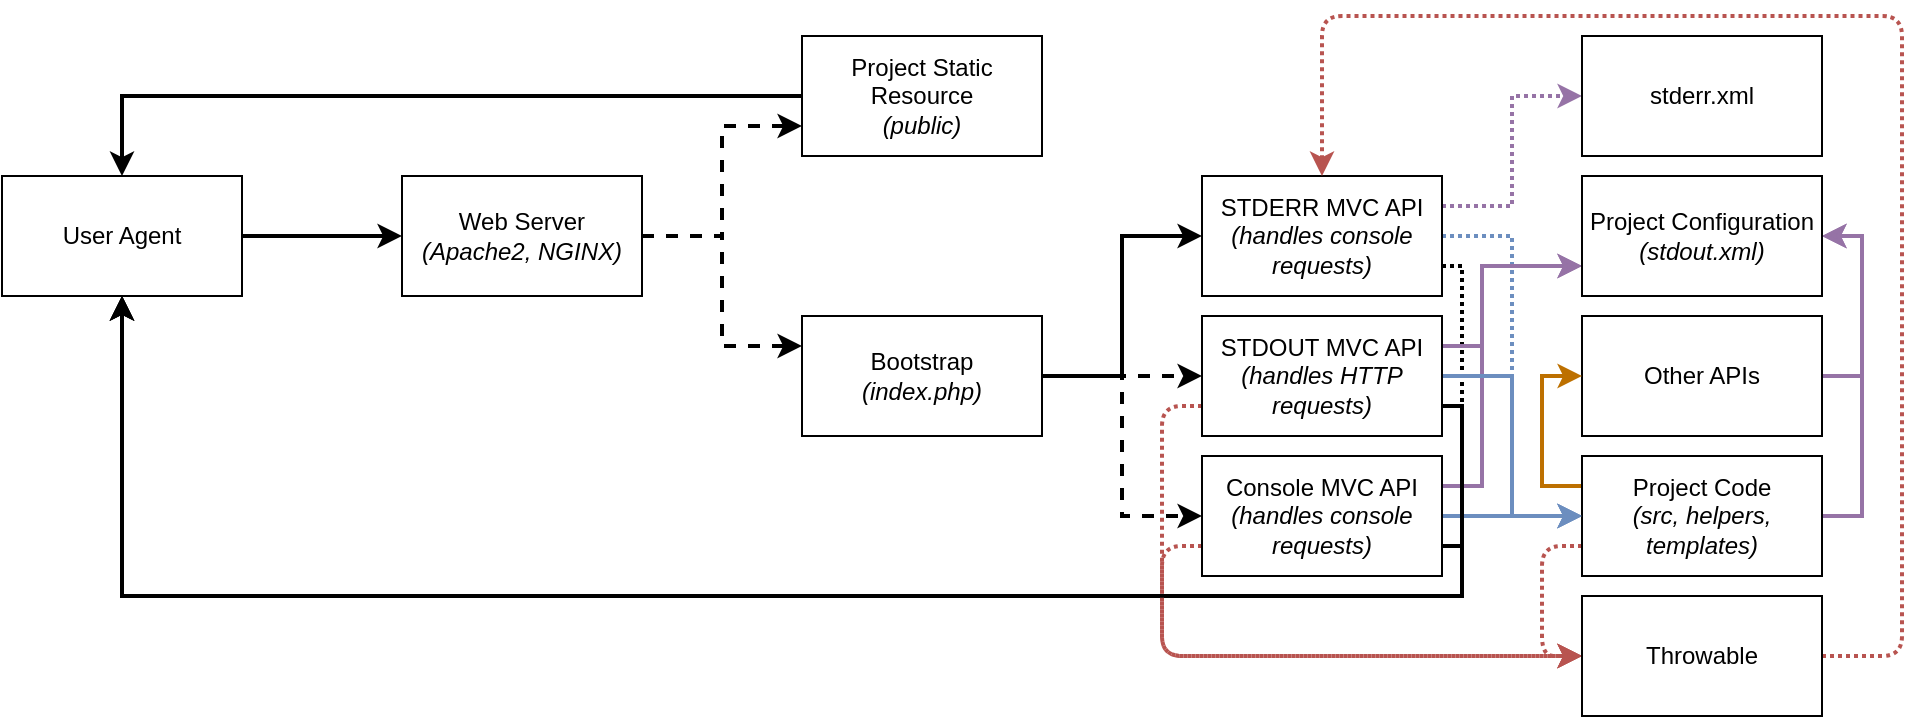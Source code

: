 <mxfile version="14.9.7" type="github">
  <diagram id="k8V1FHeuYOahhnjM_gpQ" name="Page-1">
    <mxGraphModel dx="1350" dy="806" grid="1" gridSize="10" guides="1" tooltips="1" connect="1" arrows="1" fold="1" page="1" pageScale="1" pageWidth="1400" pageHeight="850" math="0" shadow="0">
      <root>
        <mxCell id="0" />
        <mxCell id="1" parent="0" />
        <mxCell id="eG65t0117uK8j9WmcHrF-7" style="edgeStyle=orthogonalEdgeStyle;rounded=0;orthogonalLoop=1;jettySize=auto;html=1;exitX=1;exitY=0.5;exitDx=0;exitDy=0;entryX=0;entryY=0.5;entryDx=0;entryDy=0;strokeWidth=2;" parent="1" source="eG65t0117uK8j9WmcHrF-1" target="eG65t0117uK8j9WmcHrF-2" edge="1">
          <mxGeometry relative="1" as="geometry" />
        </mxCell>
        <mxCell id="eG65t0117uK8j9WmcHrF-1" value="User Agent" style="rounded=0;whiteSpace=wrap;html=1;" parent="1" vertex="1">
          <mxGeometry x="40" y="310" width="120" height="60" as="geometry" />
        </mxCell>
        <mxCell id="eG65t0117uK8j9WmcHrF-8" style="edgeStyle=orthogonalEdgeStyle;rounded=0;orthogonalLoop=1;jettySize=auto;html=1;exitX=1;exitY=0.5;exitDx=0;exitDy=0;entryX=0;entryY=0.75;entryDx=0;entryDy=0;dashed=1;strokeWidth=2;" parent="1" source="eG65t0117uK8j9WmcHrF-2" target="eG65t0117uK8j9WmcHrF-5" edge="1">
          <mxGeometry relative="1" as="geometry" />
        </mxCell>
        <mxCell id="eG65t0117uK8j9WmcHrF-11" style="edgeStyle=orthogonalEdgeStyle;rounded=0;orthogonalLoop=1;jettySize=auto;html=1;exitX=1;exitY=0.5;exitDx=0;exitDy=0;entryX=0;entryY=0.25;entryDx=0;entryDy=0;dashed=1;strokeWidth=2;" parent="1" source="eG65t0117uK8j9WmcHrF-2" target="eG65t0117uK8j9WmcHrF-4" edge="1">
          <mxGeometry relative="1" as="geometry" />
        </mxCell>
        <mxCell id="eG65t0117uK8j9WmcHrF-2" value="Web Server&lt;br&gt;&lt;i&gt;(Apache2, NGINX)&lt;/i&gt;" style="rounded=0;whiteSpace=wrap;html=1;" parent="1" vertex="1">
          <mxGeometry x="240" y="310" width="120" height="60" as="geometry" />
        </mxCell>
        <mxCell id="eG65t0117uK8j9WmcHrF-16" style="edgeStyle=orthogonalEdgeStyle;rounded=0;orthogonalLoop=1;jettySize=auto;html=1;exitX=1;exitY=0.5;exitDx=0;exitDy=0;entryX=0;entryY=0.5;entryDx=0;entryDy=0;strokeWidth=2;" parent="1" source="eG65t0117uK8j9WmcHrF-4" target="eG65t0117uK8j9WmcHrF-14" edge="1">
          <mxGeometry relative="1" as="geometry" />
        </mxCell>
        <mxCell id="eG65t0117uK8j9WmcHrF-19" style="edgeStyle=orthogonalEdgeStyle;rounded=0;orthogonalLoop=1;jettySize=auto;html=1;exitX=1;exitY=0.5;exitDx=0;exitDy=0;entryX=0;entryY=0.5;entryDx=0;entryDy=0;dashed=1;strokeWidth=2;" parent="1" source="eG65t0117uK8j9WmcHrF-4" target="eG65t0117uK8j9WmcHrF-18" edge="1">
          <mxGeometry relative="1" as="geometry" />
        </mxCell>
        <mxCell id="eG65t0117uK8j9WmcHrF-26" style="edgeStyle=orthogonalEdgeStyle;rounded=0;orthogonalLoop=1;jettySize=auto;html=1;exitX=1;exitY=0.5;exitDx=0;exitDy=0;entryX=0;entryY=0.5;entryDx=0;entryDy=0;dashed=1;strokeWidth=2;" parent="1" source="eG65t0117uK8j9WmcHrF-4" target="eG65t0117uK8j9WmcHrF-25" edge="1">
          <mxGeometry relative="1" as="geometry" />
        </mxCell>
        <mxCell id="eG65t0117uK8j9WmcHrF-4" value="Bootstrap&lt;br&gt;&lt;i&gt;(index.php)&lt;/i&gt;" style="rounded=0;whiteSpace=wrap;html=1;" parent="1" vertex="1">
          <mxGeometry x="440" y="380" width="120" height="60" as="geometry" />
        </mxCell>
        <mxCell id="eG65t0117uK8j9WmcHrF-6" style="edgeStyle=orthogonalEdgeStyle;rounded=0;orthogonalLoop=1;jettySize=auto;html=1;exitX=0;exitY=0.5;exitDx=0;exitDy=0;entryX=0.5;entryY=0;entryDx=0;entryDy=0;strokeWidth=2;" parent="1" source="eG65t0117uK8j9WmcHrF-5" target="eG65t0117uK8j9WmcHrF-1" edge="1">
          <mxGeometry relative="1" as="geometry" />
        </mxCell>
        <mxCell id="eG65t0117uK8j9WmcHrF-5" value="Project Static Resource&lt;br&gt;&lt;i&gt;(public)&lt;/i&gt;" style="rounded=0;whiteSpace=wrap;html=1;" parent="1" vertex="1">
          <mxGeometry x="440" y="240" width="120" height="60" as="geometry" />
        </mxCell>
        <mxCell id="Oaxrvcwu_Jan7RQWWpaE-22" style="edgeStyle=orthogonalEdgeStyle;rounded=0;orthogonalLoop=1;jettySize=auto;html=1;exitX=1;exitY=0.75;exitDx=0;exitDy=0;entryX=0.5;entryY=1;entryDx=0;entryDy=0;strokeWidth=2;dashed=1;dashPattern=1 1;" edge="1" parent="1" source="eG65t0117uK8j9WmcHrF-14" target="eG65t0117uK8j9WmcHrF-1">
          <mxGeometry relative="1" as="geometry">
            <Array as="points">
              <mxPoint x="770" y="355" />
              <mxPoint x="770" y="520" />
              <mxPoint x="100" y="520" />
            </Array>
          </mxGeometry>
        </mxCell>
        <mxCell id="Oaxrvcwu_Jan7RQWWpaE-23" style="edgeStyle=orthogonalEdgeStyle;rounded=0;orthogonalLoop=1;jettySize=auto;html=1;exitX=1;exitY=0.5;exitDx=0;exitDy=0;entryX=0;entryY=0.5;entryDx=0;entryDy=0;dashed=1;dashPattern=1 1;strokeWidth=2;strokeColor=#6C8EBF;" edge="1" parent="1" source="eG65t0117uK8j9WmcHrF-14" target="eG65t0117uK8j9WmcHrF-22">
          <mxGeometry relative="1" as="geometry" />
        </mxCell>
        <mxCell id="Oaxrvcwu_Jan7RQWWpaE-24" style="edgeStyle=orthogonalEdgeStyle;rounded=0;orthogonalLoop=1;jettySize=auto;html=1;exitX=1;exitY=0.25;exitDx=0;exitDy=0;entryX=0;entryY=0.5;entryDx=0;entryDy=0;dashed=1;dashPattern=1 1;strokeWidth=2;strokeColor=#9673A6;" edge="1" parent="1" source="eG65t0117uK8j9WmcHrF-14" target="eG65t0117uK8j9WmcHrF-21">
          <mxGeometry relative="1" as="geometry" />
        </mxCell>
        <mxCell id="eG65t0117uK8j9WmcHrF-14" value="STDERR MVC API&lt;br&gt;&lt;i&gt;(handles console requests)&lt;/i&gt;" style="rounded=0;whiteSpace=wrap;html=1;" parent="1" vertex="1">
          <mxGeometry x="640" y="310" width="120" height="60" as="geometry" />
        </mxCell>
        <mxCell id="Oaxrvcwu_Jan7RQWWpaE-3" style="edgeStyle=orthogonalEdgeStyle;rounded=0;orthogonalLoop=1;jettySize=auto;html=1;exitX=1;exitY=0.25;exitDx=0;exitDy=0;entryX=0;entryY=0.75;entryDx=0;entryDy=0;fillColor=#e1d5e7;strokeColor=#9673a6;strokeWidth=2;" edge="1" parent="1" source="eG65t0117uK8j9WmcHrF-18" target="eG65t0117uK8j9WmcHrF-27">
          <mxGeometry relative="1" as="geometry">
            <Array as="points">
              <mxPoint x="780" y="465" />
              <mxPoint x="780" y="355" />
            </Array>
          </mxGeometry>
        </mxCell>
        <mxCell id="Oaxrvcwu_Jan7RQWWpaE-7" style="edgeStyle=orthogonalEdgeStyle;rounded=0;orthogonalLoop=1;jettySize=auto;html=1;exitX=1;exitY=0.5;exitDx=0;exitDy=0;fillColor=#dae8fc;strokeColor=#6c8ebf;strokeWidth=2;" edge="1" parent="1" source="eG65t0117uK8j9WmcHrF-18">
          <mxGeometry relative="1" as="geometry">
            <mxPoint x="830" y="480" as="targetPoint" />
          </mxGeometry>
        </mxCell>
        <mxCell id="Oaxrvcwu_Jan7RQWWpaE-10" style="edgeStyle=orthogonalEdgeStyle;rounded=0;orthogonalLoop=1;jettySize=auto;html=1;exitX=1;exitY=0.75;exitDx=0;exitDy=0;entryX=0.5;entryY=1;entryDx=0;entryDy=0;strokeWidth=2;" edge="1" parent="1" source="eG65t0117uK8j9WmcHrF-18" target="eG65t0117uK8j9WmcHrF-1">
          <mxGeometry relative="1" as="geometry">
            <Array as="points">
              <mxPoint x="770" y="495" />
              <mxPoint x="770" y="520" />
              <mxPoint x="100" y="520" />
            </Array>
          </mxGeometry>
        </mxCell>
        <mxCell id="Oaxrvcwu_Jan7RQWWpaE-16" style="edgeStyle=orthogonalEdgeStyle;rounded=1;orthogonalLoop=1;jettySize=auto;html=1;exitX=0;exitY=0.75;exitDx=0;exitDy=0;entryX=0;entryY=0.5;entryDx=0;entryDy=0;fillColor=#f8cecc;strokeColor=none;" edge="1" parent="1" source="eG65t0117uK8j9WmcHrF-18" target="Oaxrvcwu_Jan7RQWWpaE-11">
          <mxGeometry relative="1" as="geometry" />
        </mxCell>
        <mxCell id="Oaxrvcwu_Jan7RQWWpaE-20" style="edgeStyle=orthogonalEdgeStyle;rounded=1;orthogonalLoop=1;jettySize=auto;html=1;exitX=0;exitY=0.75;exitDx=0;exitDy=0;entryX=0;entryY=0.5;entryDx=0;entryDy=0;strokeColor=#b85450;fillColor=#f8cecc;strokeWidth=2;dashed=1;dashPattern=1 1;" edge="1" parent="1" source="eG65t0117uK8j9WmcHrF-18" target="Oaxrvcwu_Jan7RQWWpaE-11">
          <mxGeometry relative="1" as="geometry" />
        </mxCell>
        <mxCell id="eG65t0117uK8j9WmcHrF-18" value="Console MVC API&lt;br&gt;&lt;i&gt;(handles console requests)&lt;/i&gt;" style="rounded=0;whiteSpace=wrap;html=1;" parent="1" vertex="1">
          <mxGeometry x="640" y="450" width="120" height="60" as="geometry" />
        </mxCell>
        <mxCell id="Oaxrvcwu_Jan7RQWWpaE-5" style="edgeStyle=orthogonalEdgeStyle;rounded=0;orthogonalLoop=1;jettySize=auto;html=1;exitX=1;exitY=0.5;exitDx=0;exitDy=0;entryX=1;entryY=0.5;entryDx=0;entryDy=0;fillColor=#e1d5e7;strokeColor=#9673a6;strokeWidth=2;" edge="1" parent="1" source="eG65t0117uK8j9WmcHrF-20" target="eG65t0117uK8j9WmcHrF-27">
          <mxGeometry relative="1" as="geometry">
            <Array as="points">
              <mxPoint x="970" y="410" />
              <mxPoint x="970" y="340" />
            </Array>
          </mxGeometry>
        </mxCell>
        <mxCell id="eG65t0117uK8j9WmcHrF-20" value="Other APIs" style="rounded=0;whiteSpace=wrap;html=1;" parent="1" vertex="1">
          <mxGeometry x="830" y="380" width="120" height="60" as="geometry" />
        </mxCell>
        <mxCell id="eG65t0117uK8j9WmcHrF-21" value="stderr.xml" style="rounded=0;whiteSpace=wrap;html=1;" parent="1" vertex="1">
          <mxGeometry x="830" y="240" width="120" height="60" as="geometry" />
        </mxCell>
        <mxCell id="Oaxrvcwu_Jan7RQWWpaE-4" style="edgeStyle=orthogonalEdgeStyle;rounded=0;orthogonalLoop=1;jettySize=auto;html=1;exitX=1;exitY=0.5;exitDx=0;exitDy=0;entryX=1;entryY=0.5;entryDx=0;entryDy=0;fillColor=#e1d5e7;strokeColor=#9673a6;strokeWidth=2;" edge="1" parent="1" source="eG65t0117uK8j9WmcHrF-22" target="eG65t0117uK8j9WmcHrF-27">
          <mxGeometry relative="1" as="geometry">
            <Array as="points">
              <mxPoint x="970" y="480" />
              <mxPoint x="970" y="340" />
            </Array>
          </mxGeometry>
        </mxCell>
        <mxCell id="Oaxrvcwu_Jan7RQWWpaE-8" style="edgeStyle=orthogonalEdgeStyle;rounded=0;orthogonalLoop=1;jettySize=auto;html=1;exitX=0;exitY=0.25;exitDx=0;exitDy=0;entryX=0;entryY=0.5;entryDx=0;entryDy=0;fillColor=#f0a30a;strokeColor=#BD7000;strokeWidth=2;" edge="1" parent="1" source="eG65t0117uK8j9WmcHrF-22" target="eG65t0117uK8j9WmcHrF-20">
          <mxGeometry relative="1" as="geometry" />
        </mxCell>
        <mxCell id="Oaxrvcwu_Jan7RQWWpaE-17" style="edgeStyle=orthogonalEdgeStyle;rounded=1;orthogonalLoop=1;jettySize=auto;html=1;exitX=0;exitY=0.75;exitDx=0;exitDy=0;entryX=0;entryY=0.5;entryDx=0;entryDy=0;strokeColor=#b85450;fillColor=#f8cecc;strokeWidth=2;dashed=1;dashPattern=1 1;" edge="1" parent="1" source="eG65t0117uK8j9WmcHrF-22" target="Oaxrvcwu_Jan7RQWWpaE-11">
          <mxGeometry relative="1" as="geometry" />
        </mxCell>
        <mxCell id="eG65t0117uK8j9WmcHrF-22" value="Project Code&lt;br&gt;&lt;i&gt;(src, helpers, templates)&lt;/i&gt;" style="rounded=0;whiteSpace=wrap;html=1;" parent="1" vertex="1">
          <mxGeometry x="830" y="450" width="120" height="60" as="geometry" />
        </mxCell>
        <mxCell id="Oaxrvcwu_Jan7RQWWpaE-2" style="edgeStyle=orthogonalEdgeStyle;rounded=0;orthogonalLoop=1;jettySize=auto;html=1;exitX=1;exitY=0.25;exitDx=0;exitDy=0;entryX=0;entryY=0.75;entryDx=0;entryDy=0;fillColor=#e1d5e7;strokeColor=#9673a6;strokeWidth=2;" edge="1" parent="1" source="eG65t0117uK8j9WmcHrF-25" target="eG65t0117uK8j9WmcHrF-27">
          <mxGeometry relative="1" as="geometry">
            <Array as="points">
              <mxPoint x="780" y="395" />
              <mxPoint x="780" y="355" />
            </Array>
          </mxGeometry>
        </mxCell>
        <mxCell id="Oaxrvcwu_Jan7RQWWpaE-6" style="edgeStyle=orthogonalEdgeStyle;rounded=0;orthogonalLoop=1;jettySize=auto;html=1;exitX=1;exitY=0.5;exitDx=0;exitDy=0;entryX=0;entryY=0.5;entryDx=0;entryDy=0;fillColor=#dae8fc;strokeColor=#6c8ebf;strokeWidth=2;" edge="1" parent="1" source="eG65t0117uK8j9WmcHrF-25" target="eG65t0117uK8j9WmcHrF-22">
          <mxGeometry relative="1" as="geometry" />
        </mxCell>
        <mxCell id="Oaxrvcwu_Jan7RQWWpaE-9" style="edgeStyle=orthogonalEdgeStyle;rounded=0;orthogonalLoop=1;jettySize=auto;html=1;exitX=1;exitY=0.75;exitDx=0;exitDy=0;entryX=0.5;entryY=1;entryDx=0;entryDy=0;fillColor=#f5f5f5;strokeWidth=2;" edge="1" parent="1" source="eG65t0117uK8j9WmcHrF-25" target="eG65t0117uK8j9WmcHrF-1">
          <mxGeometry relative="1" as="geometry">
            <Array as="points">
              <mxPoint x="770" y="425" />
              <mxPoint x="770" y="520" />
              <mxPoint x="100" y="520" />
            </Array>
          </mxGeometry>
        </mxCell>
        <mxCell id="Oaxrvcwu_Jan7RQWWpaE-13" style="edgeStyle=orthogonalEdgeStyle;rounded=1;orthogonalLoop=1;jettySize=auto;html=1;exitX=0;exitY=0.75;exitDx=0;exitDy=0;entryX=0;entryY=0.5;entryDx=0;entryDy=0;strokeColor=#b85450;fillColor=#f8cecc;strokeWidth=2;dashed=1;dashPattern=1 1;" edge="1" parent="1" source="eG65t0117uK8j9WmcHrF-25" target="Oaxrvcwu_Jan7RQWWpaE-11">
          <mxGeometry relative="1" as="geometry" />
        </mxCell>
        <mxCell id="eG65t0117uK8j9WmcHrF-25" value="STDOUT MVC API&lt;br&gt;&lt;i&gt;(handles HTTP requests&lt;/i&gt;&lt;i&gt;)&lt;/i&gt;" style="rounded=0;whiteSpace=wrap;html=1;" parent="1" vertex="1">
          <mxGeometry x="640" y="380" width="120" height="60" as="geometry" />
        </mxCell>
        <mxCell id="eG65t0117uK8j9WmcHrF-27" value="Project Configuration&lt;br&gt;&lt;i&gt;(stdout.xml)&lt;/i&gt;" style="rounded=0;whiteSpace=wrap;html=1;" parent="1" vertex="1">
          <mxGeometry x="830" y="310" width="120" height="60" as="geometry" />
        </mxCell>
        <mxCell id="Oaxrvcwu_Jan7RQWWpaE-19" style="edgeStyle=orthogonalEdgeStyle;rounded=1;orthogonalLoop=1;jettySize=auto;html=1;exitX=1;exitY=0.5;exitDx=0;exitDy=0;entryX=0.5;entryY=0;entryDx=0;entryDy=0;fillColor=#f8cecc;strokeColor=#b85450;strokeWidth=2;dashed=1;dashPattern=1 1;" edge="1" parent="1" source="Oaxrvcwu_Jan7RQWWpaE-11" target="eG65t0117uK8j9WmcHrF-14">
          <mxGeometry relative="1" as="geometry">
            <Array as="points">
              <mxPoint x="990" y="550" />
              <mxPoint x="990" y="230" />
              <mxPoint x="700" y="230" />
            </Array>
          </mxGeometry>
        </mxCell>
        <mxCell id="Oaxrvcwu_Jan7RQWWpaE-11" value="Throwable" style="rounded=0;whiteSpace=wrap;html=1;" vertex="1" parent="1">
          <mxGeometry x="830" y="520" width="120" height="60" as="geometry" />
        </mxCell>
      </root>
    </mxGraphModel>
  </diagram>
</mxfile>

